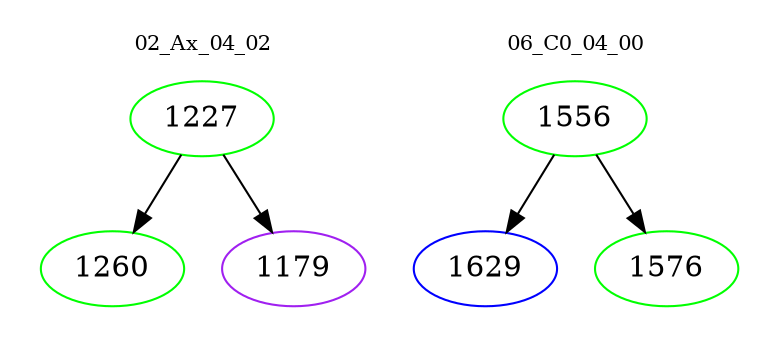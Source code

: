 digraph{
subgraph cluster_0 {
color = white
label = "02_Ax_04_02";
fontsize=10;
T0_1227 [label="1227", color="green"]
T0_1227 -> T0_1260 [color="black"]
T0_1260 [label="1260", color="green"]
T0_1227 -> T0_1179 [color="black"]
T0_1179 [label="1179", color="purple"]
}
subgraph cluster_1 {
color = white
label = "06_C0_04_00";
fontsize=10;
T1_1556 [label="1556", color="green"]
T1_1556 -> T1_1629 [color="black"]
T1_1629 [label="1629", color="blue"]
T1_1556 -> T1_1576 [color="black"]
T1_1576 [label="1576", color="green"]
}
}
